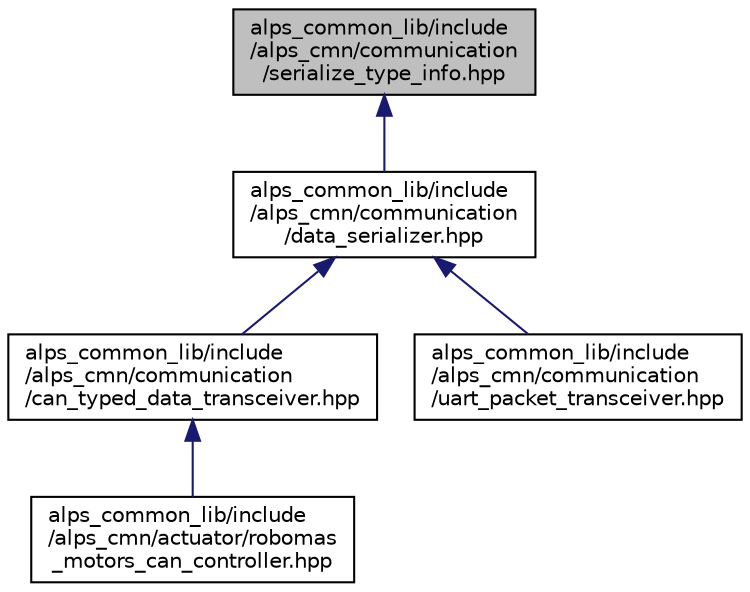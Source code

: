 digraph "alps_common_lib/include/alps_cmn/communication/serialize_type_info.hpp"
{
 // LATEX_PDF_SIZE
  edge [fontname="Helvetica",fontsize="10",labelfontname="Helvetica",labelfontsize="10"];
  node [fontname="Helvetica",fontsize="10",shape=record];
  Node1 [label="alps_common_lib/include\l/alps_cmn/communication\l/serialize_type_info.hpp",height=0.2,width=0.4,color="black", fillcolor="grey75", style="filled", fontcolor="black",tooltip="DataSeializerで変換する型に関する情報"];
  Node1 -> Node2 [dir="back",color="midnightblue",fontsize="10",style="solid",fontname="Helvetica"];
  Node2 [label="alps_common_lib/include\l/alps_cmn/communication\l/data_serializer.hpp",height=0.2,width=0.4,color="black", fillcolor="white", style="filled",URL="$data__serializer_8hpp.html",tooltip="データとバイト列の変換ライブラリ"];
  Node2 -> Node3 [dir="back",color="midnightblue",fontsize="10",style="solid",fontname="Helvetica"];
  Node3 [label="alps_common_lib/include\l/alps_cmn/communication\l/can_typed_data_transceiver.hpp",height=0.2,width=0.4,color="black", fillcolor="white", style="filled",URL="$can__typed__data__transceiver_8hpp.html",tooltip="CAN通信で型付けされたデータの送受信を行うライブラリ"];
  Node3 -> Node4 [dir="back",color="midnightblue",fontsize="10",style="solid",fontname="Helvetica"];
  Node4 [label="alps_common_lib/include\l/alps_cmn/actuator/robomas\l_motors_can_controller.hpp",height=0.2,width=0.4,color="black", fillcolor="white", style="filled",URL="$robomas__motors__can__controller_8hpp.html",tooltip=" "];
  Node2 -> Node5 [dir="back",color="midnightblue",fontsize="10",style="solid",fontname="Helvetica"];
  Node5 [label="alps_common_lib/include\l/alps_cmn/communication\l/uart_packet_transceiver.hpp",height=0.2,width=0.4,color="black", fillcolor="white", style="filled",URL="$uart__packet__transceiver_8hpp.html",tooltip=" "];
}
